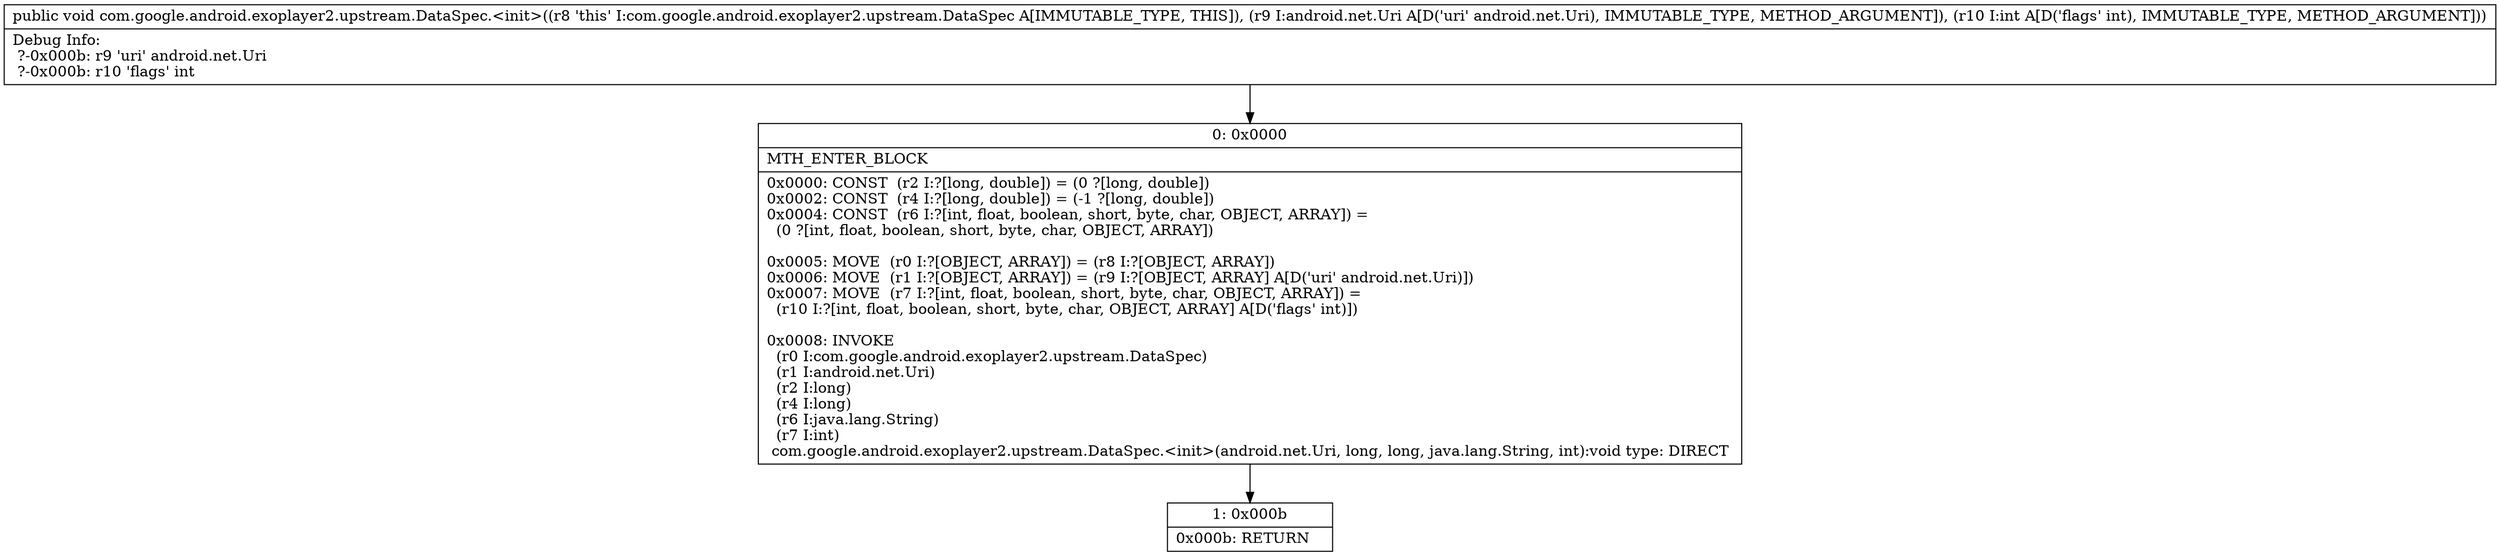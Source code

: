 digraph "CFG forcom.google.android.exoplayer2.upstream.DataSpec.\<init\>(Landroid\/net\/Uri;I)V" {
Node_0 [shape=record,label="{0\:\ 0x0000|MTH_ENTER_BLOCK\l|0x0000: CONST  (r2 I:?[long, double]) = (0 ?[long, double]) \l0x0002: CONST  (r4 I:?[long, double]) = (\-1 ?[long, double]) \l0x0004: CONST  (r6 I:?[int, float, boolean, short, byte, char, OBJECT, ARRAY]) = \l  (0 ?[int, float, boolean, short, byte, char, OBJECT, ARRAY])\l \l0x0005: MOVE  (r0 I:?[OBJECT, ARRAY]) = (r8 I:?[OBJECT, ARRAY]) \l0x0006: MOVE  (r1 I:?[OBJECT, ARRAY]) = (r9 I:?[OBJECT, ARRAY] A[D('uri' android.net.Uri)]) \l0x0007: MOVE  (r7 I:?[int, float, boolean, short, byte, char, OBJECT, ARRAY]) = \l  (r10 I:?[int, float, boolean, short, byte, char, OBJECT, ARRAY] A[D('flags' int)])\l \l0x0008: INVOKE  \l  (r0 I:com.google.android.exoplayer2.upstream.DataSpec)\l  (r1 I:android.net.Uri)\l  (r2 I:long)\l  (r4 I:long)\l  (r6 I:java.lang.String)\l  (r7 I:int)\l com.google.android.exoplayer2.upstream.DataSpec.\<init\>(android.net.Uri, long, long, java.lang.String, int):void type: DIRECT \l}"];
Node_1 [shape=record,label="{1\:\ 0x000b|0x000b: RETURN   \l}"];
MethodNode[shape=record,label="{public void com.google.android.exoplayer2.upstream.DataSpec.\<init\>((r8 'this' I:com.google.android.exoplayer2.upstream.DataSpec A[IMMUTABLE_TYPE, THIS]), (r9 I:android.net.Uri A[D('uri' android.net.Uri), IMMUTABLE_TYPE, METHOD_ARGUMENT]), (r10 I:int A[D('flags' int), IMMUTABLE_TYPE, METHOD_ARGUMENT]))  | Debug Info:\l  ?\-0x000b: r9 'uri' android.net.Uri\l  ?\-0x000b: r10 'flags' int\l}"];
MethodNode -> Node_0;
Node_0 -> Node_1;
}

